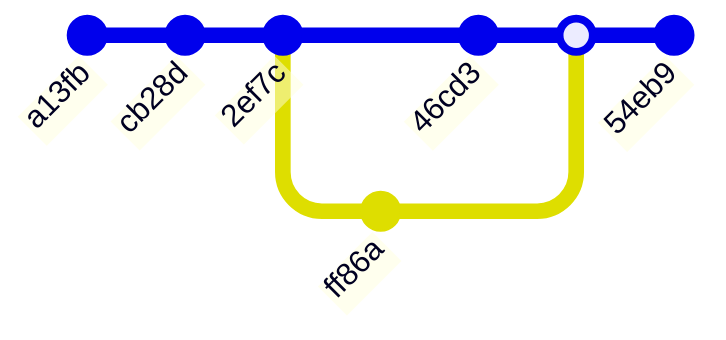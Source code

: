 %%{
  init: { 
    'gitGraph': { 'showBranches': false},  
    'themeVariables': {  'commitLabelFontSize': '16px' }
  } 
}%%
gitGraph
    commit id: "a13fb"
    commit id: "cb28d"
    commit id: "2ef7c"
    branch develop
    commit id: "ff86a"
    checkout main
    commit id: "46cd3"
    merge develop
    commit id: "54eb9"